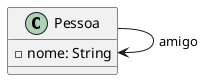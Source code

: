 @startuml
'https://plantuml.com/class-diagram

class Pessoa {
  -nome: String
}
Pessoa --> Pessoa : amigo

@enduml